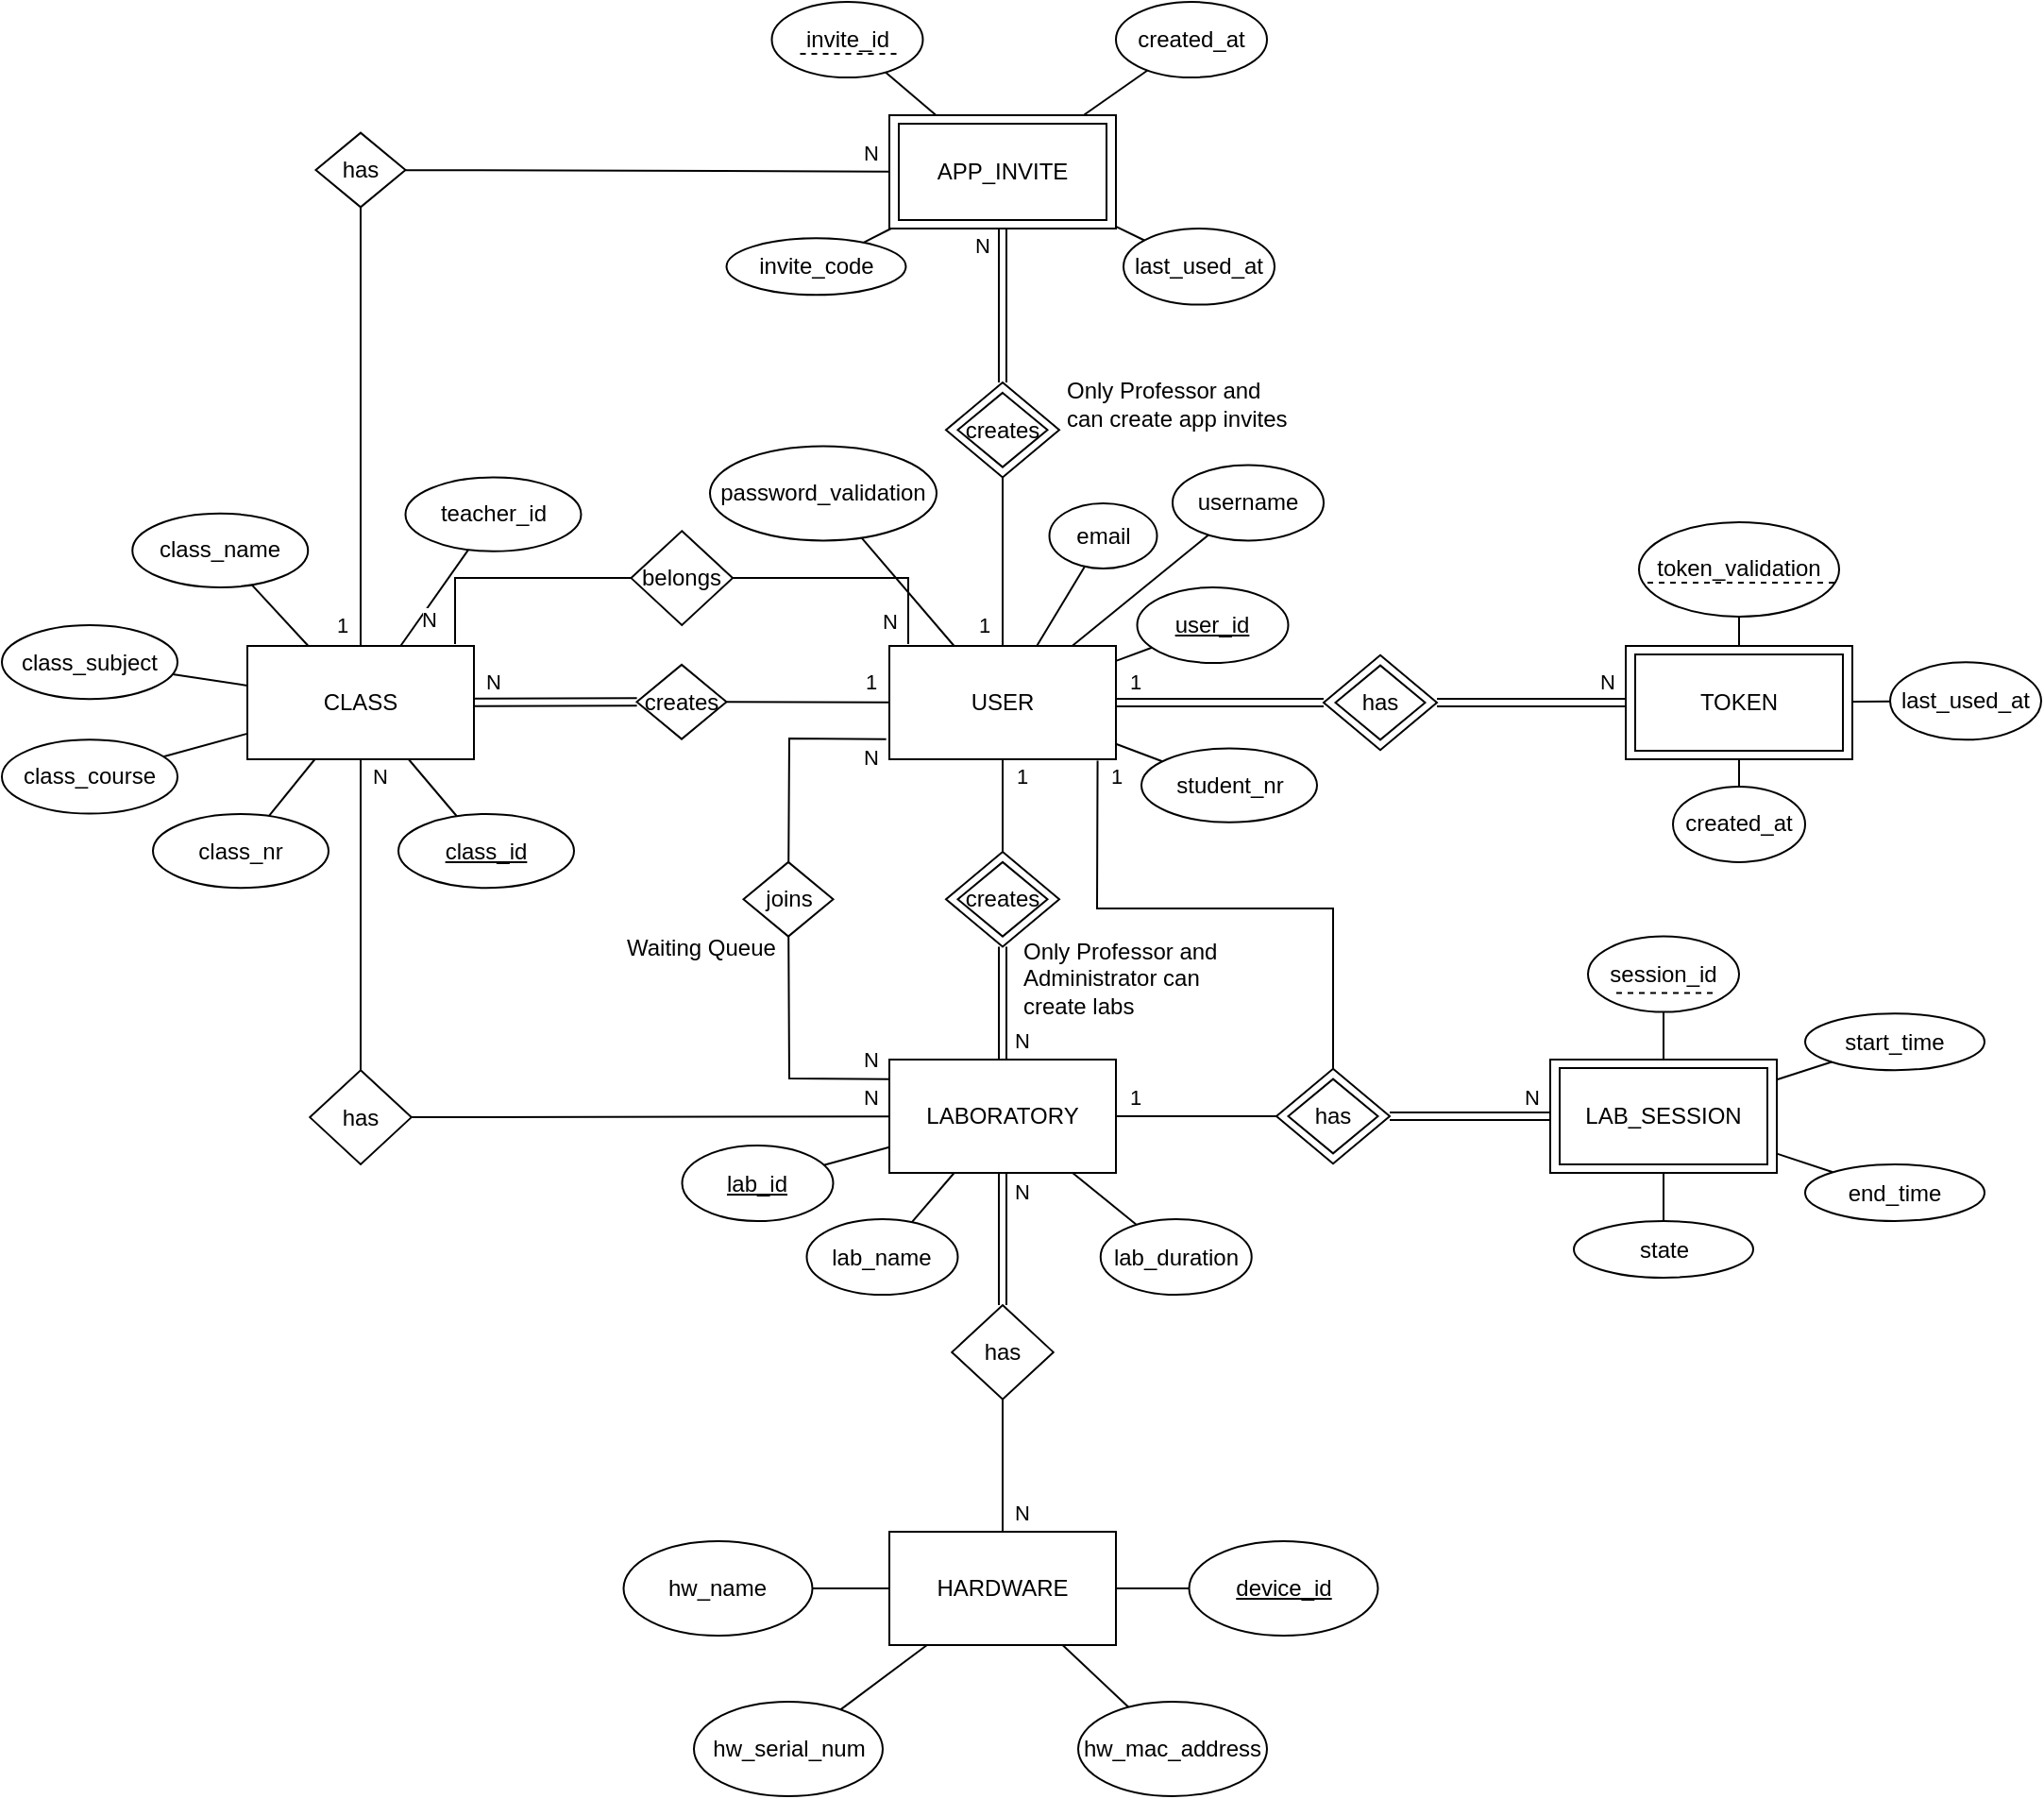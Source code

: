 <mxfile version="26.0.16">
  <diagram name="Página-1" id="T31DJXkOsLI2JNF9AIq3">
    <mxGraphModel dx="1418" dy="819" grid="1" gridSize="10" guides="1" tooltips="1" connect="1" arrows="1" fold="1" page="1" pageScale="1" pageWidth="3300" pageHeight="4681" math="0" shadow="0">
      <root>
        <mxCell id="0" />
        <mxCell id="1" parent="0" />
        <mxCell id="rN6AKWZ-cua0fZOH0Yyw-1" value="USER" style="rounded=0;whiteSpace=wrap;html=1;" parent="1" vertex="1">
          <mxGeometry x="850" y="501" width="120" height="60" as="geometry" />
        </mxCell>
        <mxCell id="rN6AKWZ-cua0fZOH0Yyw-2" value="&lt;u&gt;user_id&lt;/u&gt;" style="ellipse;whiteSpace=wrap;html=1;" parent="1" vertex="1">
          <mxGeometry x="981.25" y="470" width="80" height="40" as="geometry" />
        </mxCell>
        <mxCell id="rN6AKWZ-cua0fZOH0Yyw-4" value="&lt;span&gt;password_validation&lt;/span&gt;" style="ellipse;whiteSpace=wrap;html=1;fontStyle=0" parent="1" vertex="1">
          <mxGeometry x="755" y="395.19" width="120" height="50" as="geometry" />
        </mxCell>
        <mxCell id="rN6AKWZ-cua0fZOH0Yyw-6" value="" style="endArrow=none;html=1;rounded=0;" parent="1" source="rN6AKWZ-cua0fZOH0Yyw-1" target="rN6AKWZ-cua0fZOH0Yyw-2" edge="1">
          <mxGeometry width="50" height="50" relative="1" as="geometry">
            <mxPoint x="930" y="620" as="sourcePoint" />
            <mxPoint x="980" y="570" as="targetPoint" />
          </mxGeometry>
        </mxCell>
        <mxCell id="rN6AKWZ-cua0fZOH0Yyw-7" value="" style="endArrow=none;html=1;rounded=0;" parent="1" source="rN6AKWZ-cua0fZOH0Yyw-1" target="rN6AKWZ-cua0fZOH0Yyw-3" edge="1">
          <mxGeometry width="50" height="50" relative="1" as="geometry">
            <mxPoint x="850" y="490" as="sourcePoint" />
            <mxPoint x="892" y="456" as="targetPoint" />
          </mxGeometry>
        </mxCell>
        <mxCell id="rN6AKWZ-cua0fZOH0Yyw-8" value="" style="endArrow=none;html=1;rounded=0;" parent="1" source="rN6AKWZ-cua0fZOH0Yyw-1" target="rN6AKWZ-cua0fZOH0Yyw-4" edge="1">
          <mxGeometry width="50" height="50" relative="1" as="geometry">
            <mxPoint x="800" y="531" as="sourcePoint" />
            <mxPoint x="805" y="470" as="targetPoint" />
          </mxGeometry>
        </mxCell>
        <mxCell id="rN6AKWZ-cua0fZOH0Yyw-10" value="Only Professor and can create app invites" style="text;html=1;align=left;verticalAlign=middle;whiteSpace=wrap;rounded=0;" parent="1" vertex="1">
          <mxGeometry x="941.87" y="351.69" width="120" height="43.5" as="geometry" />
        </mxCell>
        <mxCell id="rN6AKWZ-cua0fZOH0Yyw-11" value="USER" style="rounded=0;whiteSpace=wrap;html=1;" parent="1" vertex="1">
          <mxGeometry x="850" y="220" width="120" height="60" as="geometry" />
        </mxCell>
        <mxCell id="rN6AKWZ-cua0fZOH0Yyw-12" value="APP_INVITE" style="rounded=0;whiteSpace=wrap;html=1;" parent="1" vertex="1">
          <mxGeometry x="855" y="224.5" width="110" height="51" as="geometry" />
        </mxCell>
        <mxCell id="rN6AKWZ-cua0fZOH0Yyw-13" value="creates" style="rhombus;whiteSpace=wrap;html=1;" parent="1" vertex="1">
          <mxGeometry x="879.99" y="361.51" width="60" height="50.25" as="geometry" />
        </mxCell>
        <mxCell id="rN6AKWZ-cua0fZOH0Yyw-16" value="N" style="shape=link;html=1;rounded=0;" parent="1" source="rN6AKWZ-cua0fZOH0Yyw-13" target="rN6AKWZ-cua0fZOH0Yyw-11" edge="1">
          <mxGeometry x="0.778" y="11" width="100" relative="1" as="geometry">
            <mxPoint x="1345" y="185.56" as="sourcePoint" />
            <mxPoint x="820" y="230" as="targetPoint" />
            <mxPoint as="offset" />
          </mxGeometry>
        </mxCell>
        <mxCell id="rN6AKWZ-cua0fZOH0Yyw-18" value="creates" style="rhombus;whiteSpace=wrap;html=1;" parent="1" vertex="1">
          <mxGeometry x="886.24" y="366.95" width="47.5" height="39.37" as="geometry" />
        </mxCell>
        <mxCell id="rN6AKWZ-cua0fZOH0Yyw-20" value="&lt;span&gt;invite_id&lt;/span&gt;" style="ellipse;whiteSpace=wrap;html=1;fontStyle=0" parent="1" vertex="1">
          <mxGeometry x="787.75" y="160" width="80" height="40" as="geometry" />
        </mxCell>
        <mxCell id="rN6AKWZ-cua0fZOH0Yyw-21" value="" style="endArrow=none;dashed=1;html=1;rounded=0;" parent="1" edge="1">
          <mxGeometry width="50" height="50" relative="1" as="geometry">
            <mxPoint x="853.75" y="187.5" as="sourcePoint" />
            <mxPoint x="801.75" y="187.5" as="targetPoint" />
          </mxGeometry>
        </mxCell>
        <mxCell id="rN6AKWZ-cua0fZOH0Yyw-22" value="" style="endArrow=none;html=1;rounded=0;" parent="1" source="rN6AKWZ-cua0fZOH0Yyw-11" target="rN6AKWZ-cua0fZOH0Yyw-20" edge="1">
          <mxGeometry width="50" height="50" relative="1" as="geometry">
            <mxPoint x="916.5" y="200" as="sourcePoint" />
            <mxPoint x="696.5" y="200" as="targetPoint" />
          </mxGeometry>
        </mxCell>
        <mxCell id="rN6AKWZ-cua0fZOH0Yyw-23" value="&lt;span&gt;created_at&lt;/span&gt;" style="ellipse;whiteSpace=wrap;html=1;fontStyle=0" parent="1" vertex="1">
          <mxGeometry x="970" y="160" width="80" height="40" as="geometry" />
        </mxCell>
        <mxCell id="rN6AKWZ-cua0fZOH0Yyw-24" value="&lt;span&gt;last_used_at&lt;/span&gt;" style="ellipse;whiteSpace=wrap;html=1;fontStyle=0" parent="1" vertex="1">
          <mxGeometry x="974" y="280" width="80" height="40.31" as="geometry" />
        </mxCell>
        <mxCell id="rN6AKWZ-cua0fZOH0Yyw-25" value="" style="endArrow=none;html=1;rounded=0;" parent="1" source="rN6AKWZ-cua0fZOH0Yyw-11" target="rN6AKWZ-cua0fZOH0Yyw-24" edge="1">
          <mxGeometry width="50" height="50" relative="1" as="geometry">
            <mxPoint x="996.5" y="291" as="sourcePoint" />
            <mxPoint x="1046.5" y="241" as="targetPoint" />
          </mxGeometry>
        </mxCell>
        <mxCell id="rN6AKWZ-cua0fZOH0Yyw-26" value="" style="endArrow=none;html=1;rounded=0;" parent="1" source="rN6AKWZ-cua0fZOH0Yyw-11" target="rN6AKWZ-cua0fZOH0Yyw-23" edge="1">
          <mxGeometry width="50" height="50" relative="1" as="geometry">
            <mxPoint x="846.5" y="280" as="sourcePoint" />
            <mxPoint x="896.5" y="230" as="targetPoint" />
          </mxGeometry>
        </mxCell>
        <mxCell id="rN6AKWZ-cua0fZOH0Yyw-30" value="creates" style="rhombus;whiteSpace=wrap;html=1;" parent="1" vertex="1">
          <mxGeometry x="880" y="610" width="60" height="50.25" as="geometry" />
        </mxCell>
        <mxCell id="rN6AKWZ-cua0fZOH0Yyw-31" value="creates" style="rhombus;whiteSpace=wrap;html=1;" parent="1" vertex="1">
          <mxGeometry x="886.25" y="615.44" width="47.5" height="39.37" as="geometry" />
        </mxCell>
        <mxCell id="rN6AKWZ-cua0fZOH0Yyw-32" value="LABORATORY" style="rounded=0;whiteSpace=wrap;html=1;" parent="1" vertex="1">
          <mxGeometry x="850" y="720" width="120" height="60" as="geometry" />
        </mxCell>
        <mxCell id="rN6AKWZ-cua0fZOH0Yyw-34" value="&lt;span&gt;lab_id&lt;/span&gt;" style="ellipse;whiteSpace=wrap;html=1;fontStyle=4" parent="1" vertex="1">
          <mxGeometry x="740.25" y="765.5" width="80" height="40" as="geometry" />
        </mxCell>
        <mxCell id="rN6AKWZ-cua0fZOH0Yyw-36" value="" style="endArrow=none;html=1;rounded=0;" parent="1" source="rN6AKWZ-cua0fZOH0Yyw-32" target="rN6AKWZ-cua0fZOH0Yyw-34" edge="1">
          <mxGeometry width="50" height="50" relative="1" as="geometry">
            <mxPoint x="890" y="740" as="sourcePoint" />
            <mxPoint x="940" y="690" as="targetPoint" />
          </mxGeometry>
        </mxCell>
        <mxCell id="rN6AKWZ-cua0fZOH0Yyw-37" value="1" style="endArrow=none;html=1;rounded=0;exitX=0.5;exitY=0;exitDx=0;exitDy=0;" parent="1" source="rN6AKWZ-cua0fZOH0Yyw-30" target="rN6AKWZ-cua0fZOH0Yyw-1" edge="1">
          <mxGeometry x="0.633" y="-10" width="50" height="50" relative="1" as="geometry">
            <mxPoint x="890" y="670" as="sourcePoint" />
            <mxPoint x="940" y="620" as="targetPoint" />
            <mxPoint as="offset" />
          </mxGeometry>
        </mxCell>
        <mxCell id="rN6AKWZ-cua0fZOH0Yyw-38" value="N" style="shape=link;html=1;rounded=0;exitX=0.5;exitY=1;exitDx=0;exitDy=0;entryX=0.5;entryY=0;entryDx=0;entryDy=0;" parent="1" source="rN6AKWZ-cua0fZOH0Yyw-30" target="rN6AKWZ-cua0fZOH0Yyw-32" edge="1">
          <mxGeometry x="0.665" y="10" width="100" relative="1" as="geometry">
            <mxPoint x="880" y="680" as="sourcePoint" />
            <mxPoint x="965" y="680" as="targetPoint" />
            <mxPoint as="offset" />
          </mxGeometry>
        </mxCell>
        <mxCell id="rN6AKWZ-cua0fZOH0Yyw-40" value="&lt;span&gt;lab_name&lt;/span&gt;" style="ellipse;whiteSpace=wrap;html=1;fontStyle=0" parent="1" vertex="1">
          <mxGeometry x="806.25" y="804.5" width="80" height="40" as="geometry" />
        </mxCell>
        <mxCell id="rN6AKWZ-cua0fZOH0Yyw-41" value="" style="endArrow=none;html=1;rounded=0;" parent="1" source="rN6AKWZ-cua0fZOH0Yyw-40" target="rN6AKWZ-cua0fZOH0Yyw-32" edge="1">
          <mxGeometry width="50" height="50" relative="1" as="geometry">
            <mxPoint x="1030" y="740" as="sourcePoint" />
            <mxPoint x="1080" y="690" as="targetPoint" />
          </mxGeometry>
        </mxCell>
        <mxCell id="QuTRU-Y0Jny_xpx_wN02-2" value="Only Professor and Administrator can create labs" style="text;html=1;align=left;verticalAlign=middle;whiteSpace=wrap;rounded=0;" parent="1" vertex="1">
          <mxGeometry x="919.37" y="654.81" width="125" height="45.19" as="geometry" />
        </mxCell>
        <mxCell id="loYrgp5_I8OJcn6M7hSk-1" value="token_validation" style="ellipse;whiteSpace=wrap;html=1;" parent="1" vertex="1">
          <mxGeometry x="1247" y="435.44" width="106" height="50" as="geometry" />
        </mxCell>
        <mxCell id="loYrgp5_I8OJcn6M7hSk-3" value="" style="endArrow=none;dashed=1;html=1;rounded=0;" parent="1" edge="1">
          <mxGeometry width="50" height="50" relative="1" as="geometry">
            <mxPoint x="1350.5" y="467.44" as="sourcePoint" />
            <mxPoint x="1249.5" y="467.44" as="targetPoint" />
          </mxGeometry>
        </mxCell>
        <mxCell id="loYrgp5_I8OJcn6M7hSk-4" value="" style="endArrow=none;html=1;rounded=0;" parent="1" source="loYrgp5_I8OJcn6M7hSk-15" target="loYrgp5_I8OJcn6M7hSk-1" edge="1">
          <mxGeometry width="50" height="50" relative="1" as="geometry">
            <mxPoint x="1131.75" y="402.449" as="sourcePoint" />
            <mxPoint x="1260.75" y="464.25" as="targetPoint" />
          </mxGeometry>
        </mxCell>
        <mxCell id="loYrgp5_I8OJcn6M7hSk-5" value="created_at" style="ellipse;whiteSpace=wrap;html=1;fontStyle=0" parent="1" vertex="1">
          <mxGeometry x="1265" y="575.44" width="70" height="40" as="geometry" />
        </mxCell>
        <mxCell id="loYrgp5_I8OJcn6M7hSk-6" value="" style="endArrow=none;html=1;rounded=0;" parent="1" source="loYrgp5_I8OJcn6M7hSk-15" target="loYrgp5_I8OJcn6M7hSk-5" edge="1">
          <mxGeometry width="50" height="50" relative="1" as="geometry">
            <mxPoint x="1386.5" y="475.44" as="sourcePoint" />
            <mxPoint x="1476.5" y="520.44" as="targetPoint" />
          </mxGeometry>
        </mxCell>
        <mxCell id="loYrgp5_I8OJcn6M7hSk-7" value="last_used_at" style="ellipse;whiteSpace=wrap;html=1;fontStyle=0" parent="1" vertex="1">
          <mxGeometry x="1380" y="509.68" width="80" height="41" as="geometry" />
        </mxCell>
        <mxCell id="loYrgp5_I8OJcn6M7hSk-8" value="" style="endArrow=none;html=1;rounded=0;" parent="1" source="loYrgp5_I8OJcn6M7hSk-15" target="loYrgp5_I8OJcn6M7hSk-7" edge="1">
          <mxGeometry width="50" height="50" relative="1" as="geometry">
            <mxPoint x="1426.5" y="501.139" as="sourcePoint" />
            <mxPoint x="1459.469" y="485.973" as="targetPoint" />
          </mxGeometry>
        </mxCell>
        <mxCell id="loYrgp5_I8OJcn6M7hSk-13" value="creates" style="rhombus;whiteSpace=wrap;html=1;" parent="1" vertex="1">
          <mxGeometry x="1080" y="505.87" width="60" height="50.25" as="geometry" />
        </mxCell>
        <mxCell id="loYrgp5_I8OJcn6M7hSk-14" value="has" style="rhombus;whiteSpace=wrap;html=1;" parent="1" vertex="1">
          <mxGeometry x="1086.25" y="511.31" width="47.5" height="39.37" as="geometry" />
        </mxCell>
        <mxCell id="loYrgp5_I8OJcn6M7hSk-15" value="USER" style="rounded=0;whiteSpace=wrap;html=1;" parent="1" vertex="1">
          <mxGeometry x="1240" y="501" width="120" height="60" as="geometry" />
        </mxCell>
        <mxCell id="loYrgp5_I8OJcn6M7hSk-16" value="TOKEN" style="rounded=0;whiteSpace=wrap;html=1;" parent="1" vertex="1">
          <mxGeometry x="1245" y="505.5" width="110" height="51" as="geometry" />
        </mxCell>
        <mxCell id="loYrgp5_I8OJcn6M7hSk-18" value="1" style="shape=link;html=1;rounded=0;" parent="1" source="rN6AKWZ-cua0fZOH0Yyw-1" target="loYrgp5_I8OJcn6M7hSk-13" edge="1">
          <mxGeometry x="-0.818" y="11" width="100" relative="1" as="geometry">
            <mxPoint x="909.76" y="495" as="sourcePoint" />
            <mxPoint x="910" y="440" as="targetPoint" />
            <mxPoint as="offset" />
          </mxGeometry>
        </mxCell>
        <mxCell id="wzla8Ndbsu7YgteLjPkV-1" value="student_nr" style="ellipse;whiteSpace=wrap;html=1;fontStyle=0" parent="1" vertex="1">
          <mxGeometry x="983.5" y="555.25" width="93" height="39.12" as="geometry" />
        </mxCell>
        <mxCell id="wzla8Ndbsu7YgteLjPkV-2" value="" style="endArrow=none;html=1;rounded=0;" parent="1" source="wzla8Ndbsu7YgteLjPkV-1" target="rN6AKWZ-cua0fZOH0Yyw-1" edge="1">
          <mxGeometry width="50" height="50" relative="1" as="geometry">
            <mxPoint x="930" y="620" as="sourcePoint" />
            <mxPoint x="980" y="570" as="targetPoint" />
          </mxGeometry>
        </mxCell>
        <mxCell id="wzla8Ndbsu7YgteLjPkV-3" value="email" style="ellipse;whiteSpace=wrap;html=1;fontStyle=0" parent="1" vertex="1">
          <mxGeometry x="934.75" y="425.44" width="57" height="34.56" as="geometry" />
        </mxCell>
        <mxCell id="wzla8Ndbsu7YgteLjPkV-4" value="" style="endArrow=none;html=1;rounded=0;" parent="1" source="wzla8Ndbsu7YgteLjPkV-3" target="rN6AKWZ-cua0fZOH0Yyw-1" edge="1">
          <mxGeometry width="50" height="50" relative="1" as="geometry">
            <mxPoint x="1050" y="620" as="sourcePoint" />
            <mxPoint x="1100" y="570" as="targetPoint" />
          </mxGeometry>
        </mxCell>
        <mxCell id="wzla8Ndbsu7YgteLjPkV-7" value="invite_code" style="ellipse;whiteSpace=wrap;html=1;fontStyle=0" parent="1" vertex="1">
          <mxGeometry x="763.75" y="285.15" width="95" height="30" as="geometry" />
        </mxCell>
        <mxCell id="wzla8Ndbsu7YgteLjPkV-8" value="" style="endArrow=none;html=1;rounded=0;" parent="1" source="rN6AKWZ-cua0fZOH0Yyw-11" target="wzla8Ndbsu7YgteLjPkV-7" edge="1">
          <mxGeometry width="50" height="50" relative="1" as="geometry">
            <mxPoint x="906.5" y="290" as="sourcePoint" />
            <mxPoint x="956.5" y="240" as="targetPoint" />
          </mxGeometry>
        </mxCell>
        <mxCell id="wzla8Ndbsu7YgteLjPkV-10" value="CLASS" style="rounded=0;whiteSpace=wrap;html=1;" parent="1" vertex="1">
          <mxGeometry x="510" y="501" width="120" height="60" as="geometry" />
        </mxCell>
        <mxCell id="wzla8Ndbsu7YgteLjPkV-11" value="creates" style="rhombus;whiteSpace=wrap;html=1;" parent="1" vertex="1">
          <mxGeometry x="716.25" y="510.94" width="47.5" height="39.37" as="geometry" />
        </mxCell>
        <mxCell id="wzla8Ndbsu7YgteLjPkV-12" value="1" style="endArrow=none;html=1;rounded=0;" parent="1" source="wzla8Ndbsu7YgteLjPkV-11" target="rN6AKWZ-cua0fZOH0Yyw-1" edge="1">
          <mxGeometry x="0.768" y="11" width="50" height="50" relative="1" as="geometry">
            <mxPoint x="760" y="540" as="sourcePoint" />
            <mxPoint x="810" y="490" as="targetPoint" />
            <mxPoint as="offset" />
          </mxGeometry>
        </mxCell>
        <mxCell id="wzla8Ndbsu7YgteLjPkV-13" value="N" style="shape=link;html=1;rounded=0;" parent="1" source="wzla8Ndbsu7YgteLjPkV-10" target="wzla8Ndbsu7YgteLjPkV-11" edge="1">
          <mxGeometry x="-0.768" y="11" width="100" relative="1" as="geometry">
            <mxPoint x="730" y="520" as="sourcePoint" />
            <mxPoint x="830" y="520" as="targetPoint" />
            <mxPoint as="offset" />
          </mxGeometry>
        </mxCell>
        <mxCell id="rN6AKWZ-cua0fZOH0Yyw-3" value="&lt;span&gt;username&lt;/span&gt;" style="ellipse;whiteSpace=wrap;html=1;fontStyle=0" parent="1" vertex="1">
          <mxGeometry x="1000" y="405.19" width="80" height="40" as="geometry" />
        </mxCell>
        <mxCell id="wzla8Ndbsu7YgteLjPkV-14" value="&lt;u&gt;class_id&lt;/u&gt;" style="ellipse;whiteSpace=wrap;html=1;fontStyle=0" parent="1" vertex="1">
          <mxGeometry x="590" y="590" width="93" height="39.12" as="geometry" />
        </mxCell>
        <mxCell id="wzla8Ndbsu7YgteLjPkV-15" value="class_name" style="ellipse;whiteSpace=wrap;html=1;fontStyle=0" parent="1" vertex="1">
          <mxGeometry x="449.12" y="430.88" width="93" height="39.12" as="geometry" />
        </mxCell>
        <mxCell id="wzla8Ndbsu7YgteLjPkV-16" value="class_course" style="ellipse;whiteSpace=wrap;html=1;fontStyle=0" parent="1" vertex="1">
          <mxGeometry x="380" y="550.68" width="93" height="39.12" as="geometry" />
        </mxCell>
        <mxCell id="wzla8Ndbsu7YgteLjPkV-17" value="class_nr" style="ellipse;whiteSpace=wrap;html=1;fontStyle=0" parent="1" vertex="1">
          <mxGeometry x="460" y="590" width="93" height="39.12" as="geometry" />
        </mxCell>
        <mxCell id="wzla8Ndbsu7YgteLjPkV-18" value="class_subject" style="ellipse;whiteSpace=wrap;html=1;fontStyle=0" parent="1" vertex="1">
          <mxGeometry x="380" y="490" width="93" height="39.12" as="geometry" />
        </mxCell>
        <mxCell id="wzla8Ndbsu7YgteLjPkV-19" value="" style="endArrow=none;html=1;rounded=0;" parent="1" source="wzla8Ndbsu7YgteLjPkV-10" target="wzla8Ndbsu7YgteLjPkV-14" edge="1">
          <mxGeometry width="50" height="50" relative="1" as="geometry">
            <mxPoint x="800" y="550" as="sourcePoint" />
            <mxPoint x="850" y="500" as="targetPoint" />
          </mxGeometry>
        </mxCell>
        <mxCell id="wzla8Ndbsu7YgteLjPkV-20" value="" style="endArrow=none;html=1;rounded=0;" parent="1" source="wzla8Ndbsu7YgteLjPkV-10" target="wzla8Ndbsu7YgteLjPkV-15" edge="1">
          <mxGeometry width="50" height="50" relative="1" as="geometry">
            <mxPoint x="800" y="550" as="sourcePoint" />
            <mxPoint x="850" y="500" as="targetPoint" />
          </mxGeometry>
        </mxCell>
        <mxCell id="wzla8Ndbsu7YgteLjPkV-21" value="" style="endArrow=none;html=1;rounded=0;" parent="1" source="wzla8Ndbsu7YgteLjPkV-10" target="wzla8Ndbsu7YgteLjPkV-18" edge="1">
          <mxGeometry width="50" height="50" relative="1" as="geometry">
            <mxPoint x="600" y="540" as="sourcePoint" />
            <mxPoint x="850" y="500" as="targetPoint" />
          </mxGeometry>
        </mxCell>
        <mxCell id="wzla8Ndbsu7YgteLjPkV-22" value="" style="endArrow=none;html=1;rounded=0;" parent="1" source="wzla8Ndbsu7YgteLjPkV-10" target="wzla8Ndbsu7YgteLjPkV-16" edge="1">
          <mxGeometry width="50" height="50" relative="1" as="geometry">
            <mxPoint x="800" y="550" as="sourcePoint" />
            <mxPoint x="850" y="500" as="targetPoint" />
          </mxGeometry>
        </mxCell>
        <mxCell id="wzla8Ndbsu7YgteLjPkV-23" value="" style="endArrow=none;html=1;rounded=0;" parent="1" source="wzla8Ndbsu7YgteLjPkV-17" target="wzla8Ndbsu7YgteLjPkV-10" edge="1">
          <mxGeometry width="50" height="50" relative="1" as="geometry">
            <mxPoint x="800" y="550" as="sourcePoint" />
            <mxPoint x="850" y="500" as="targetPoint" />
          </mxGeometry>
        </mxCell>
        <mxCell id="wzla8Ndbsu7YgteLjPkV-24" value="belongs" style="rhombus;whiteSpace=wrap;html=1;" parent="1" vertex="1">
          <mxGeometry x="713.25" y="440.12" width="53.75" height="49.88" as="geometry" />
        </mxCell>
        <mxCell id="wzla8Ndbsu7YgteLjPkV-26" value="&lt;span&gt;teacher_id&lt;/span&gt;" style="ellipse;whiteSpace=wrap;html=1;fontStyle=0" parent="1" vertex="1">
          <mxGeometry x="593.74" y="411.76" width="93" height="39.12" as="geometry" />
        </mxCell>
        <mxCell id="wzla8Ndbsu7YgteLjPkV-27" value="" style="endArrow=none;html=1;rounded=0;" parent="1" source="wzla8Ndbsu7YgteLjPkV-10" target="wzla8Ndbsu7YgteLjPkV-26" edge="1">
          <mxGeometry width="50" height="50" relative="1" as="geometry">
            <mxPoint x="830" y="570" as="sourcePoint" />
            <mxPoint x="880" y="520" as="targetPoint" />
          </mxGeometry>
        </mxCell>
        <mxCell id="wzla8Ndbsu7YgteLjPkV-29" value="N" style="endArrow=none;html=1;rounded=0;" parent="1" source="wzla8Ndbsu7YgteLjPkV-24" edge="1">
          <mxGeometry x="0.814" y="-10" width="50" height="50" relative="1" as="geometry">
            <mxPoint x="830" y="630" as="sourcePoint" />
            <mxPoint x="860" y="500" as="targetPoint" />
            <Array as="points">
              <mxPoint x="860" y="465" />
            </Array>
            <mxPoint as="offset" />
          </mxGeometry>
        </mxCell>
        <mxCell id="wzla8Ndbsu7YgteLjPkV-30" value="N" style="endArrow=none;html=1;rounded=0;" parent="1" source="wzla8Ndbsu7YgteLjPkV-24" edge="1">
          <mxGeometry x="0.793" y="-14" width="50" height="50" relative="1" as="geometry">
            <mxPoint x="830" y="630" as="sourcePoint" />
            <mxPoint x="620" y="500" as="targetPoint" />
            <Array as="points">
              <mxPoint x="620" y="465" />
            </Array>
            <mxPoint as="offset" />
          </mxGeometry>
        </mxCell>
        <mxCell id="wzla8Ndbsu7YgteLjPkV-33" value="has" style="rhombus;whiteSpace=wrap;html=1;" parent="1" vertex="1">
          <mxGeometry x="543.12" y="725.62" width="53.75" height="49.88" as="geometry" />
        </mxCell>
        <mxCell id="wzla8Ndbsu7YgteLjPkV-34" value="N" style="endArrow=none;html=1;rounded=0;" parent="1" source="wzla8Ndbsu7YgteLjPkV-33" target="rN6AKWZ-cua0fZOH0Yyw-32" edge="1">
          <mxGeometry x="0.921" y="10" width="50" height="50" relative="1" as="geometry">
            <mxPoint x="640" y="690" as="sourcePoint" />
            <mxPoint x="690" y="640" as="targetPoint" />
            <mxPoint as="offset" />
          </mxGeometry>
        </mxCell>
        <mxCell id="wzla8Ndbsu7YgteLjPkV-35" value="N" style="endArrow=none;html=1;rounded=0;" parent="1" source="wzla8Ndbsu7YgteLjPkV-33" target="wzla8Ndbsu7YgteLjPkV-10" edge="1">
          <mxGeometry x="0.891" y="-10" width="50" height="50" relative="1" as="geometry">
            <mxPoint x="640" y="690" as="sourcePoint" />
            <mxPoint x="690" y="640" as="targetPoint" />
            <mxPoint as="offset" />
          </mxGeometry>
        </mxCell>
        <mxCell id="wzla8Ndbsu7YgteLjPkV-38" value="HARDWARE" style="rounded=0;whiteSpace=wrap;html=1;" parent="1" vertex="1">
          <mxGeometry x="850" y="970" width="120" height="60" as="geometry" />
        </mxCell>
        <mxCell id="wzla8Ndbsu7YgteLjPkV-39" value="has" style="rhombus;whiteSpace=wrap;html=1;" parent="1" vertex="1">
          <mxGeometry x="883.12" y="850" width="53.75" height="49.88" as="geometry" />
        </mxCell>
        <mxCell id="wzla8Ndbsu7YgteLjPkV-40" value="N" style="endArrow=none;html=1;rounded=0;" parent="1" source="wzla8Ndbsu7YgteLjPkV-38" target="wzla8Ndbsu7YgteLjPkV-39" edge="1">
          <mxGeometry x="-0.715" y="-10" width="50" height="50" relative="1" as="geometry">
            <mxPoint x="867.49" y="949.88" as="sourcePoint" />
            <mxPoint x="917.49" y="899.88" as="targetPoint" />
            <mxPoint as="offset" />
          </mxGeometry>
        </mxCell>
        <mxCell id="wzla8Ndbsu7YgteLjPkV-41" value="N" style="shape=link;html=1;rounded=0;" parent="1" source="rN6AKWZ-cua0fZOH0Yyw-32" target="wzla8Ndbsu7YgteLjPkV-39" edge="1">
          <mxGeometry x="-0.714" y="10" width="100" relative="1" as="geometry">
            <mxPoint x="920" y="850" as="sourcePoint" />
            <mxPoint x="1020" y="850" as="targetPoint" />
            <mxPoint as="offset" />
          </mxGeometry>
        </mxCell>
        <mxCell id="wzla8Ndbsu7YgteLjPkV-42" value="hw_name" style="ellipse;whiteSpace=wrap;html=1;fontStyle=0" parent="1" vertex="1">
          <mxGeometry x="709.25" y="975" width="100" height="50" as="geometry" />
        </mxCell>
        <mxCell id="wzla8Ndbsu7YgteLjPkV-43" value="&lt;span&gt;hw_serial_num&lt;/span&gt;" style="ellipse;whiteSpace=wrap;html=1;fontStyle=0" parent="1" vertex="1">
          <mxGeometry x="746.5" y="1060" width="100" height="50" as="geometry" />
        </mxCell>
        <mxCell id="wzla8Ndbsu7YgteLjPkV-44" value="device_id" style="ellipse;whiteSpace=wrap;html=1;fontStyle=4" parent="1" vertex="1">
          <mxGeometry x="1008.75" y="975" width="100" height="50" as="geometry" />
        </mxCell>
        <mxCell id="wzla8Ndbsu7YgteLjPkV-46" value="USER" style="rounded=0;whiteSpace=wrap;html=1;" parent="1" vertex="1">
          <mxGeometry x="1200" y="720" width="120" height="60" as="geometry" />
        </mxCell>
        <mxCell id="wzla8Ndbsu7YgteLjPkV-47" value="LAB_SESSION" style="rounded=0;whiteSpace=wrap;html=1;" parent="1" vertex="1">
          <mxGeometry x="1205" y="724.5" width="110" height="51" as="geometry" />
        </mxCell>
        <mxCell id="wzla8Ndbsu7YgteLjPkV-48" value="creates" style="rhombus;whiteSpace=wrap;html=1;" parent="1" vertex="1">
          <mxGeometry x="1055" y="724.88" width="60" height="50.25" as="geometry" />
        </mxCell>
        <mxCell id="wzla8Ndbsu7YgteLjPkV-49" value="has" style="rhombus;whiteSpace=wrap;html=1;" parent="1" vertex="1">
          <mxGeometry x="1061.25" y="730.32" width="47.5" height="39.37" as="geometry" />
        </mxCell>
        <mxCell id="wzla8Ndbsu7YgteLjPkV-51" value="N" style="shape=link;html=1;rounded=0;" parent="1" source="wzla8Ndbsu7YgteLjPkV-48" target="wzla8Ndbsu7YgteLjPkV-46" edge="1">
          <mxGeometry x="0.765" y="10" width="100" relative="1" as="geometry">
            <mxPoint x="1120" y="650" as="sourcePoint" />
            <mxPoint x="1180" y="720" as="targetPoint" />
            <mxPoint as="offset" />
          </mxGeometry>
        </mxCell>
        <mxCell id="wzla8Ndbsu7YgteLjPkV-52" value="1" style="endArrow=none;html=1;rounded=0;" parent="1" source="rN6AKWZ-cua0fZOH0Yyw-32" target="wzla8Ndbsu7YgteLjPkV-48" edge="1">
          <mxGeometry x="-0.765" y="10" width="50" height="50" relative="1" as="geometry">
            <mxPoint x="1000" y="780" as="sourcePoint" />
            <mxPoint x="1050" y="730" as="targetPoint" />
            <mxPoint as="offset" />
          </mxGeometry>
        </mxCell>
        <mxCell id="wzla8Ndbsu7YgteLjPkV-53" value="1" style="endArrow=none;html=1;rounded=0;entryX=0.919;entryY=1.012;entryDx=0;entryDy=0;entryPerimeter=0;" parent="1" source="wzla8Ndbsu7YgteLjPkV-48" target="rN6AKWZ-cua0fZOH0Yyw-1" edge="1">
          <mxGeometry x="0.943" y="-10" width="50" height="50" relative="1" as="geometry">
            <mxPoint x="1060" y="710" as="sourcePoint" />
            <mxPoint x="1110" y="660" as="targetPoint" />
            <Array as="points">
              <mxPoint x="1085" y="640" />
              <mxPoint x="1020" y="640" />
              <mxPoint x="960" y="640" />
            </Array>
            <mxPoint as="offset" />
          </mxGeometry>
        </mxCell>
        <mxCell id="wzla8Ndbsu7YgteLjPkV-55" value="&lt;span&gt;session_id&lt;/span&gt;" style="ellipse;whiteSpace=wrap;html=1;fontStyle=0" parent="1" vertex="1">
          <mxGeometry x="1220" y="654.81" width="80" height="40" as="geometry" />
        </mxCell>
        <mxCell id="wzla8Ndbsu7YgteLjPkV-56" value="" style="endArrow=none;dashed=1;html=1;rounded=0;" parent="1" edge="1">
          <mxGeometry width="50" height="50" relative="1" as="geometry">
            <mxPoint x="1286" y="684.81" as="sourcePoint" />
            <mxPoint x="1234" y="684.81" as="targetPoint" />
          </mxGeometry>
        </mxCell>
        <mxCell id="wzla8Ndbsu7YgteLjPkV-57" value="start_time" style="ellipse;whiteSpace=wrap;html=1;fontStyle=0" parent="1" vertex="1">
          <mxGeometry x="1335" y="695.62" width="95" height="30" as="geometry" />
        </mxCell>
        <mxCell id="wzla8Ndbsu7YgteLjPkV-58" value="end_time" style="ellipse;whiteSpace=wrap;html=1;fontStyle=0" parent="1" vertex="1">
          <mxGeometry x="1335" y="775.5" width="95" height="30" as="geometry" />
        </mxCell>
        <mxCell id="wzla8Ndbsu7YgteLjPkV-59" value="state" style="ellipse;whiteSpace=wrap;html=1;fontStyle=0" parent="1" vertex="1">
          <mxGeometry x="1212.5" y="805.5" width="95" height="30" as="geometry" />
        </mxCell>
        <mxCell id="wzla8Ndbsu7YgteLjPkV-60" value="" style="endArrow=none;html=1;rounded=0;" parent="1" source="wzla8Ndbsu7YgteLjPkV-46" target="wzla8Ndbsu7YgteLjPkV-55" edge="1">
          <mxGeometry width="50" height="50" relative="1" as="geometry">
            <mxPoint x="1320" y="770" as="sourcePoint" />
            <mxPoint x="1370" y="720" as="targetPoint" />
          </mxGeometry>
        </mxCell>
        <mxCell id="wzla8Ndbsu7YgteLjPkV-61" value="" style="endArrow=none;html=1;rounded=0;" parent="1" source="wzla8Ndbsu7YgteLjPkV-46" target="wzla8Ndbsu7YgteLjPkV-57" edge="1">
          <mxGeometry width="50" height="50" relative="1" as="geometry">
            <mxPoint x="1260" y="750" as="sourcePoint" />
            <mxPoint x="1310" y="700" as="targetPoint" />
          </mxGeometry>
        </mxCell>
        <mxCell id="wzla8Ndbsu7YgteLjPkV-62" value="" style="endArrow=none;html=1;rounded=0;" parent="1" source="wzla8Ndbsu7YgteLjPkV-46" target="wzla8Ndbsu7YgteLjPkV-58" edge="1">
          <mxGeometry width="50" height="50" relative="1" as="geometry">
            <mxPoint x="1260" y="810" as="sourcePoint" />
            <mxPoint x="1310" y="760" as="targetPoint" />
          </mxGeometry>
        </mxCell>
        <mxCell id="wzla8Ndbsu7YgteLjPkV-63" value="" style="endArrow=none;html=1;rounded=0;" parent="1" source="wzla8Ndbsu7YgteLjPkV-59" target="wzla8Ndbsu7YgteLjPkV-46" edge="1">
          <mxGeometry width="50" height="50" relative="1" as="geometry">
            <mxPoint x="1260" y="810" as="sourcePoint" />
            <mxPoint x="1310" y="760" as="targetPoint" />
          </mxGeometry>
        </mxCell>
        <mxCell id="wzla8Ndbsu7YgteLjPkV-64" value="" style="endArrow=none;html=1;rounded=0;" parent="1" source="wzla8Ndbsu7YgteLjPkV-38" target="wzla8Ndbsu7YgteLjPkV-44" edge="1">
          <mxGeometry width="50" height="50" relative="1" as="geometry">
            <mxPoint x="960" y="980" as="sourcePoint" />
            <mxPoint x="1010" y="930" as="targetPoint" />
          </mxGeometry>
        </mxCell>
        <mxCell id="wzla8Ndbsu7YgteLjPkV-65" value="" style="endArrow=none;html=1;rounded=0;" parent="1" source="wzla8Ndbsu7YgteLjPkV-42" target="wzla8Ndbsu7YgteLjPkV-38" edge="1">
          <mxGeometry width="50" height="50" relative="1" as="geometry">
            <mxPoint x="950" y="990" as="sourcePoint" />
            <mxPoint x="1000" y="940" as="targetPoint" />
          </mxGeometry>
        </mxCell>
        <mxCell id="wzla8Ndbsu7YgteLjPkV-66" value="" style="endArrow=none;html=1;rounded=0;" parent="1" source="wzla8Ndbsu7YgteLjPkV-43" target="wzla8Ndbsu7YgteLjPkV-38" edge="1">
          <mxGeometry width="50" height="50" relative="1" as="geometry">
            <mxPoint x="950" y="990" as="sourcePoint" />
            <mxPoint x="1000" y="940" as="targetPoint" />
          </mxGeometry>
        </mxCell>
        <mxCell id="wzla8Ndbsu7YgteLjPkV-68" value="joins" style="rhombus;whiteSpace=wrap;html=1;" parent="1" vertex="1">
          <mxGeometry x="772.75" y="615.44" width="47.5" height="39.37" as="geometry" />
        </mxCell>
        <mxCell id="wzla8Ndbsu7YgteLjPkV-69" value="N" style="endArrow=none;html=1;rounded=0;entryX=-0.014;entryY=0.822;entryDx=0;entryDy=0;entryPerimeter=0;" parent="1" source="wzla8Ndbsu7YgteLjPkV-68" target="rN6AKWZ-cua0fZOH0Yyw-1" edge="1">
          <mxGeometry x="0.859" y="-10" width="50" height="50" relative="1" as="geometry">
            <mxPoint x="800" y="660" as="sourcePoint" />
            <mxPoint x="850" y="610" as="targetPoint" />
            <Array as="points">
              <mxPoint x="797" y="550" />
            </Array>
            <mxPoint as="offset" />
          </mxGeometry>
        </mxCell>
        <mxCell id="wzla8Ndbsu7YgteLjPkV-70" value="N" style="endArrow=none;html=1;rounded=0;entryX=-0.003;entryY=0.172;entryDx=0;entryDy=0;entryPerimeter=0;" parent="1" source="wzla8Ndbsu7YgteLjPkV-68" target="rN6AKWZ-cua0fZOH0Yyw-32" edge="1">
          <mxGeometry x="0.848" y="10" width="50" height="50" relative="1" as="geometry">
            <mxPoint x="800" y="670" as="sourcePoint" />
            <mxPoint x="850" y="620" as="targetPoint" />
            <Array as="points">
              <mxPoint x="797" y="730" />
            </Array>
            <mxPoint as="offset" />
          </mxGeometry>
        </mxCell>
        <mxCell id="wzla8Ndbsu7YgteLjPkV-71" value="Waiting Queue" style="text;html=1;align=left;verticalAlign=middle;whiteSpace=wrap;rounded=0;" parent="1" vertex="1">
          <mxGeometry x="709.25" y="650" width="85.75" height="22.1" as="geometry" />
        </mxCell>
        <mxCell id="MQ3OipPM5tF_yEiY-VnO-1" value="&lt;span&gt;lab_duration&lt;/span&gt;" style="ellipse;whiteSpace=wrap;html=1;fontStyle=0" parent="1" vertex="1">
          <mxGeometry x="961.87" y="804.5" width="80" height="40" as="geometry" />
        </mxCell>
        <mxCell id="MQ3OipPM5tF_yEiY-VnO-2" value="" style="endArrow=none;html=1;rounded=0;" parent="1" source="rN6AKWZ-cua0fZOH0Yyw-32" target="MQ3OipPM5tF_yEiY-VnO-1" edge="1">
          <mxGeometry width="50" height="50" relative="1" as="geometry">
            <mxPoint x="930" y="740" as="sourcePoint" />
            <mxPoint x="980" y="690" as="targetPoint" />
          </mxGeometry>
        </mxCell>
        <mxCell id="W18DUNwAHEikkG7XPPSM-3" value="N" style="shape=link;html=1;rounded=0;" edge="1" parent="1" source="loYrgp5_I8OJcn6M7hSk-13" target="loYrgp5_I8OJcn6M7hSk-15">
          <mxGeometry x="0.8" y="11" width="100" relative="1" as="geometry">
            <mxPoint x="1160" y="540" as="sourcePoint" />
            <mxPoint x="1300" y="560" as="targetPoint" />
            <mxPoint as="offset" />
          </mxGeometry>
        </mxCell>
        <mxCell id="W18DUNwAHEikkG7XPPSM-7" value="1" style="endArrow=none;html=1;rounded=0;" edge="1" parent="1" source="rN6AKWZ-cua0fZOH0Yyw-1" target="rN6AKWZ-cua0fZOH0Yyw-13">
          <mxGeometry x="-0.753" y="10" width="50" height="50" relative="1" as="geometry">
            <mxPoint x="910" y="490" as="sourcePoint" />
            <mxPoint x="910" y="420" as="targetPoint" />
            <mxPoint as="offset" />
          </mxGeometry>
        </mxCell>
        <mxCell id="W18DUNwAHEikkG7XPPSM-8" value="has" style="rhombus;whiteSpace=wrap;html=1;" vertex="1" parent="1">
          <mxGeometry x="546.24" y="229.31" width="47.5" height="39.37" as="geometry" />
        </mxCell>
        <mxCell id="W18DUNwAHEikkG7XPPSM-9" value="N" style="endArrow=none;html=1;rounded=0;" edge="1" parent="1" source="W18DUNwAHEikkG7XPPSM-8" target="rN6AKWZ-cua0fZOH0Yyw-11">
          <mxGeometry x="0.922" y="10" width="50" height="50" relative="1" as="geometry">
            <mxPoint x="680" y="340" as="sourcePoint" />
            <mxPoint x="840" y="250" as="targetPoint" />
            <mxPoint as="offset" />
          </mxGeometry>
        </mxCell>
        <mxCell id="W18DUNwAHEikkG7XPPSM-11" value="1" style="endArrow=none;html=1;rounded=0;" edge="1" parent="1" source="wzla8Ndbsu7YgteLjPkV-10" target="W18DUNwAHEikkG7XPPSM-8">
          <mxGeometry x="-0.905" y="10" width="50" height="50" relative="1" as="geometry">
            <mxPoint x="560" y="390" as="sourcePoint" />
            <mxPoint x="610" y="340" as="targetPoint" />
            <mxPoint as="offset" />
          </mxGeometry>
        </mxCell>
        <mxCell id="W18DUNwAHEikkG7XPPSM-12" value="hw_mac_address" style="ellipse;whiteSpace=wrap;html=1;fontStyle=0" vertex="1" parent="1">
          <mxGeometry x="950" y="1060" width="100" height="50" as="geometry" />
        </mxCell>
        <mxCell id="W18DUNwAHEikkG7XPPSM-13" value="" style="endArrow=none;html=1;rounded=0;" edge="1" parent="1" source="W18DUNwAHEikkG7XPPSM-12" target="wzla8Ndbsu7YgteLjPkV-38">
          <mxGeometry width="50" height="50" relative="1" as="geometry">
            <mxPoint x="930" y="1080" as="sourcePoint" />
            <mxPoint x="980" y="1030" as="targetPoint" />
          </mxGeometry>
        </mxCell>
      </root>
    </mxGraphModel>
  </diagram>
</mxfile>
